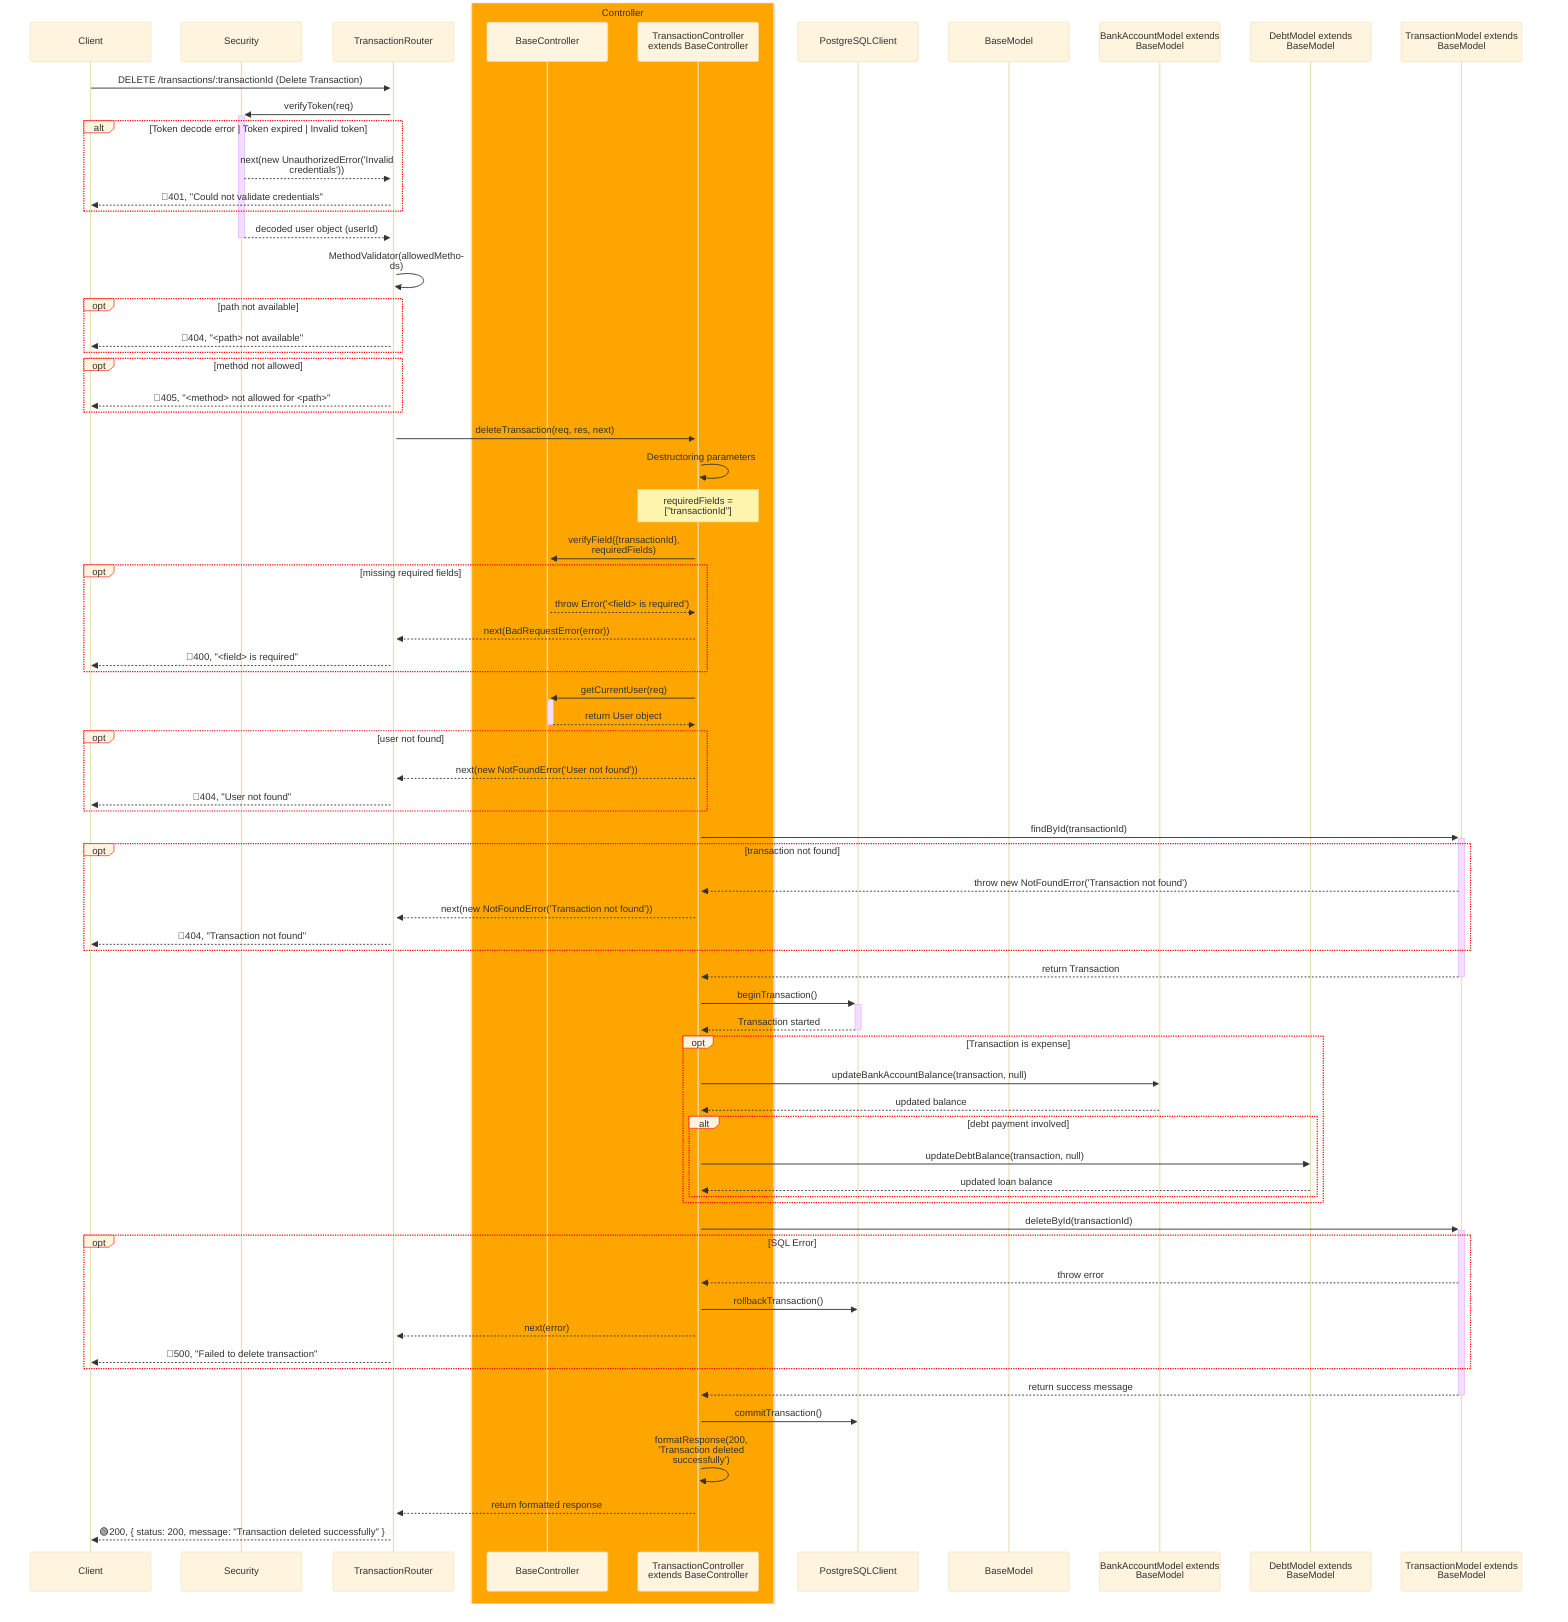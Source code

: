 %%{
    init: {
        "theme":"base",
        "themeVariables": {
            'labelBoxBorderColor': '#ff0000'
        },
        "sequence": { 
            "wrap": true, 
            "width": 200 
        } 
    }
}%%
sequenceDiagram
    participant Client
    participant Sec as Security
    participant Router as TransactionRouter
    box orange Controller
        participant BaseCont as BaseController
        participant Cont as TransactionController extends BaseController
    end
    participant PGClient as PostgreSQLClient
    participant BaseModel as BaseModel 
    participant BankModel as BankAccountModel extends BaseModel
    participant DebtModel as DebtModel extends BaseModel
    participant Model as TransactionModel extends BaseModel

    Client->>+Router: DELETE /transactions/:transactionId (Delete Transaction)
    Router->>+Sec: verifyToken(req)
    alt Token decode error | Token expired | Invalid token
        Sec-->>Router: next(new UnauthorizedError('Invalid credentials'))
        Router-->>Client: 🔴401, "Could not validate credentials"
    end
    Sec-->>-Router: decoded user object (userId)

    Router->>Router: MethodValidator(allowedMethods)
    opt path not available
        Router-->>Client: 🔴404, "<path> not available"
    end
    opt method not allowed
        Router-->>Client: 🔴405, "<method> not allowed for <path>"
    end

    Router->>+Cont: deleteTransaction(req, res, next)
    Cont->>Cont: Destructoring parameters
    Note over Cont: requiredFields = ["transactionId"]
    Cont->>+BaseCont: verifyField({transactionId}, requiredFields)
    opt missing required fields
        BaseCont-->>Cont: throw Error('<field> is required')
        Cont-->>Router: next(BadRequestError(error))
        Router-->>Client: 🔴400, "<field> is required"
    end
    Cont->>+BaseCont: getCurrentUser(req)
    BaseCont-->>-Cont: return User object
    opt user not found
        Cont-->>Router: next(new NotFoundError('User not found'))
        Router-->>Client: 🔴404, "User not found"
    end

    Cont->>+Model: findById(transactionId)
    opt transaction not found
        Model-->>Cont: throw new NotFoundError('Transaction not found')
        Cont-->>Router: next(new NotFoundError('Transaction not found'))
        Router-->>Client: 🔴404, "Transaction not found"
    end
    Model-->>-Cont: return Transaction

    Cont->>+PGClient: beginTransaction()
    PGClient-->>-Cont: Transaction started

    opt Transaction is expense
        Cont->>BankModel: updateBankAccountBalance(transaction, null)
        BankModel-->>Cont: updated balance
        alt debt payment involved
            Cont->>DebtModel: updateDebtBalance(transaction, null)
            DebtModel-->>Cont: updated loan balance
        end
    end

    Cont->>+Model: deleteById(transactionId)
    opt SQL Error
        Model-->>Cont: throw error
        Cont->>PGClient: rollbackTransaction()
        Cont-->>Router: next(error)
        Router-->>Client: 🔴500, "Failed to delete transaction"
    end
    Model-->>-Cont: return success message
    
    Cont->>PGClient: commitTransaction()
    Cont->>Cont: formatResponse(200, 'Transaction deleted successfully')
    Cont-->>Router: return formatted response
    Router-->>Client: 🟢200, { status: 200, message: "Transaction deleted successfully" }